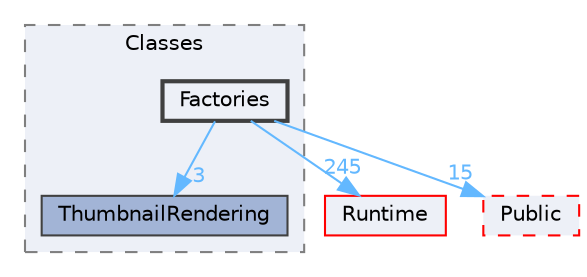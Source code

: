 digraph "Factories"
{
 // INTERACTIVE_SVG=YES
 // LATEX_PDF_SIZE
  bgcolor="transparent";
  edge [fontname=Helvetica,fontsize=10,labelfontname=Helvetica,labelfontsize=10];
  node [fontname=Helvetica,fontsize=10,shape=box,height=0.2,width=0.4];
  compound=true
  subgraph clusterdir_0d13eddcba6027e8ab9d61accf84dcff {
    graph [ bgcolor="#edf0f7", pencolor="grey50", label="Classes", fontname=Helvetica,fontsize=10 style="filled,dashed", URL="dir_0d13eddcba6027e8ab9d61accf84dcff.html",tooltip=""]
  dir_86c58e2609e34b5b9a20d2906adec4f4 [label="ThumbnailRendering", fillcolor="#a2b4d6", color="grey25", style="filled", URL="dir_86c58e2609e34b5b9a20d2906adec4f4.html",tooltip=""];
  dir_5aaa6543b84a03d883d4668bbff7d3a0 [label="Factories", fillcolor="#edf0f7", color="grey25", style="filled,bold", URL="dir_5aaa6543b84a03d883d4668bbff7d3a0.html",tooltip=""];
  }
  dir_7536b172fbd480bfd146a1b1acd6856b [label="Runtime", fillcolor="#edf0f7", color="red", style="filled", URL="dir_7536b172fbd480bfd146a1b1acd6856b.html",tooltip=""];
  dir_978a81d20f5a53c90067a06992956062 [label="Public", fillcolor="#edf0f7", color="red", style="filled,dashed", URL="dir_978a81d20f5a53c90067a06992956062.html",tooltip=""];
  dir_5aaa6543b84a03d883d4668bbff7d3a0->dir_7536b172fbd480bfd146a1b1acd6856b [headlabel="245", labeldistance=1.5 headhref="dir_000392_000984.html" href="dir_000392_000984.html" color="steelblue1" fontcolor="steelblue1"];
  dir_5aaa6543b84a03d883d4668bbff7d3a0->dir_86c58e2609e34b5b9a20d2906adec4f4 [headlabel="3", labeldistance=1.5 headhref="dir_000392_001186.html" href="dir_000392_001186.html" color="steelblue1" fontcolor="steelblue1"];
  dir_5aaa6543b84a03d883d4668bbff7d3a0->dir_978a81d20f5a53c90067a06992956062 [headlabel="15", labeldistance=1.5 headhref="dir_000392_000930.html" href="dir_000392_000930.html" color="steelblue1" fontcolor="steelblue1"];
}
